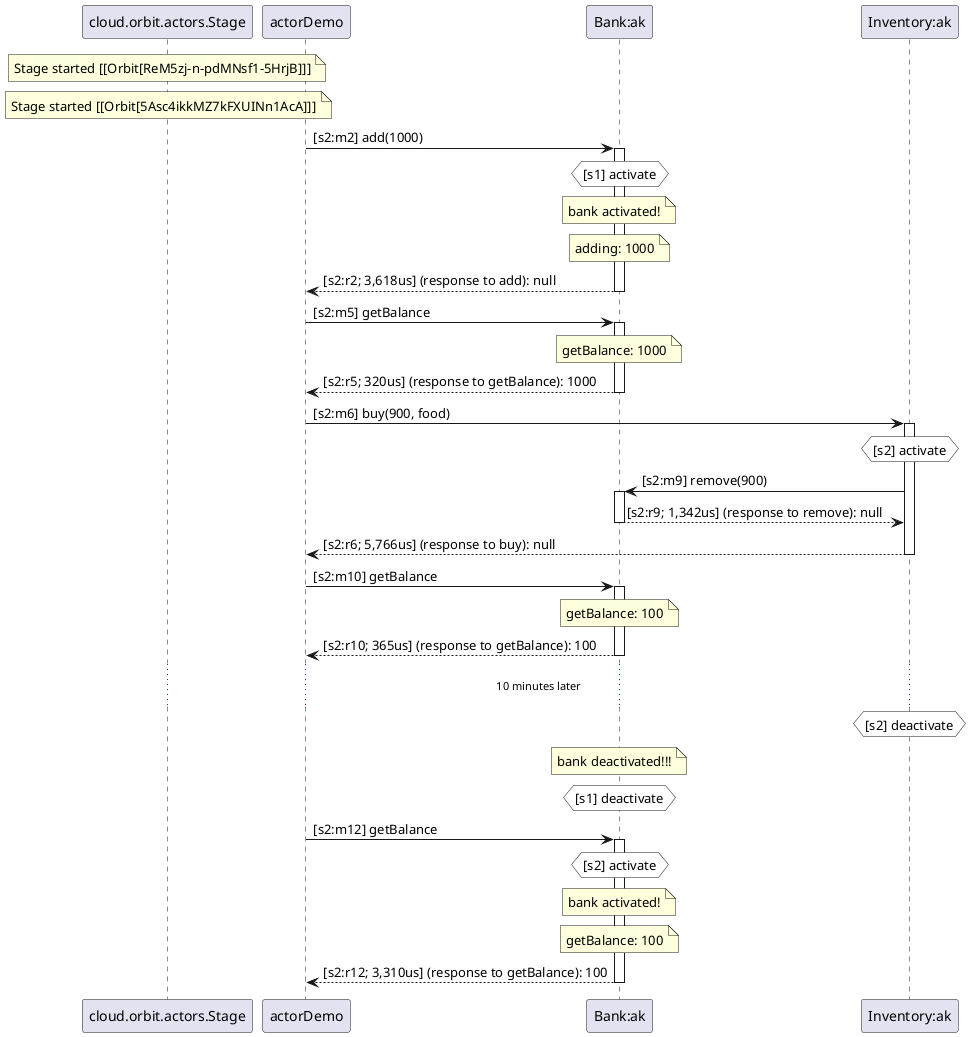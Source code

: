 @startuml
note over "cloud.orbit.actors.Stage": Stage started [[Orbit[ReM5zj-n-pdMNsf1-5HrjB]]]
note over "cloud.orbit.actors.Stage": Stage started [[Orbit[5Asc4ikkMZ7kFXUINn1AcA]]]
"actorDemo" -> "Bank:ak" : [s2:m2] add(1000)
activate "Bank:ak"
hnote over "Bank:ak" #white : [s1] activate
note over "Bank:ak": bank activated!
note over "Bank:ak": adding: 1000
"Bank:ak" --> "actorDemo" : [s2:r2; 3,618us] (response to add): null
deactivate "Bank:ak"
"actorDemo" -> "Bank:ak" : [s2:m5] getBalance
activate "Bank:ak"
note over "Bank:ak": getBalance: 1000
"Bank:ak" --> "actorDemo" : [s2:r5; 320us] (response to getBalance): 1000
deactivate "Bank:ak"
"actorDemo" -> "Inventory:ak" : [s2:m6] buy(900, food)
activate "Inventory:ak"
hnote over "Inventory:ak" #white : [s2] activate
"Inventory:ak" -> "Bank:ak" : [s2:m9] remove(900)
activate "Bank:ak"
"Bank:ak" --> "Inventory:ak" : [s2:r9; 1,342us] (response to remove): null
deactivate "Bank:ak"
"Inventory:ak" --> "actorDemo" : [s2:r6; 5,766us] (response to buy): null
deactivate "Inventory:ak"
"actorDemo" -> "Bank:ak" : [s2:m10] getBalance
activate "Bank:ak"
note over "Bank:ak": getBalance: 100
"Bank:ak" --> "actorDemo" : [s2:r10; 365us] (response to getBalance): 100
deactivate "Bank:ak"
...10 minutes later...
hnote over "Inventory:ak" #white : [s2] deactivate
note over "Bank:ak": bank deactivated!!!
hnote over "Bank:ak" #white : [s1] deactivate
"actorDemo" -> "Bank:ak" : [s2:m12] getBalance
activate "Bank:ak"
hnote over "Bank:ak" #white : [s2] activate
note over "Bank:ak": bank activated!
note over "Bank:ak": getBalance: 100
"Bank:ak" --> "actorDemo" : [s2:r12; 3,310us] (response to getBalance): 100
deactivate "Bank:ak"
@enduml
